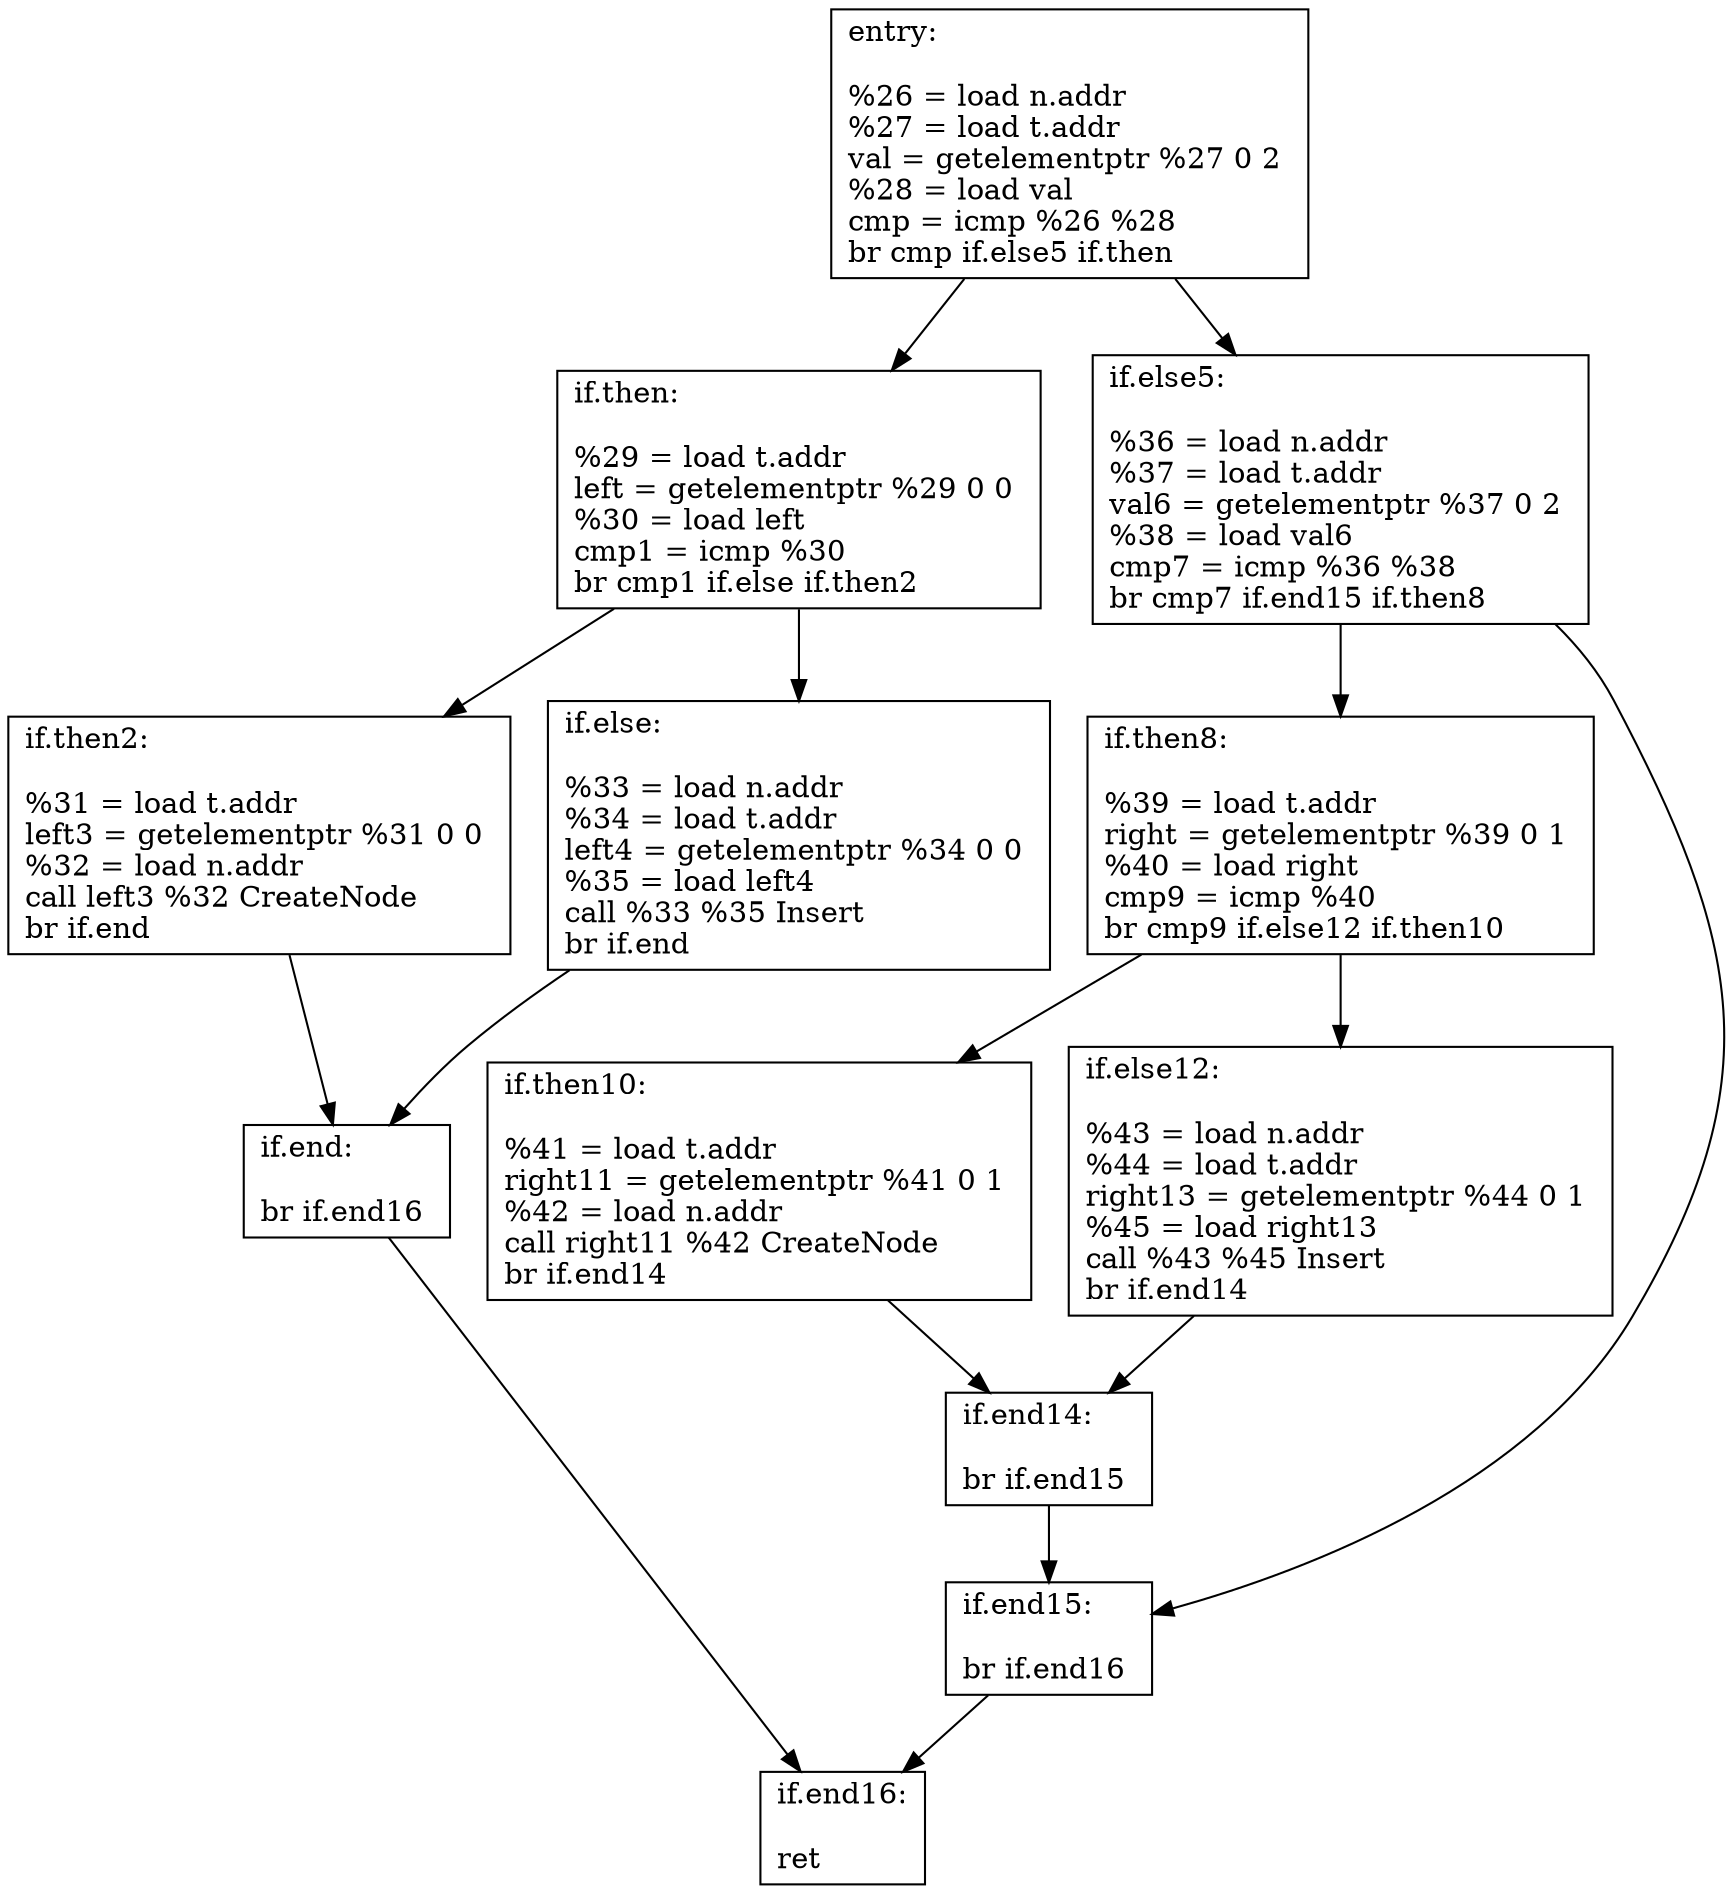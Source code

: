 digraph "CFG for 'Insert' function" {
	entry[shape=record,
		label="{entry:\l\l
			%26 = load n.addr \l
			%27 = load t.addr \l
			val = getelementptr %27 0 2 \l
			%28 = load val \l
			cmp = icmp %26 %28 \l
			br cmp if.else5 if.then \l
		}"
	];
	entry -> ifthen;
	entry -> ifelse5;
	ifthen[shape=record,
		label="{if.then:\l\l
			%29 = load t.addr \l
			left = getelementptr %29 0 0 \l
			%30 = load left \l
			cmp1 = icmp %30 \l
			br cmp1 if.else if.then2 \l
		}"
	];
	ifthen -> ifthen2;
	ifthen -> ifelse;
	ifthen2[shape=record,
		label="{if.then2:\l\l
			%31 = load t.addr \l
			left3 = getelementptr %31 0 0 \l
			%32 = load n.addr \l
			call left3 %32 CreateNode \l
			br if.end \l
		}"
	];
	ifthen2 -> ifend;
	ifelse[shape=record,
		label="{if.else:\l\l
			%33 = load n.addr \l
			%34 = load t.addr \l
			left4 = getelementptr %34 0 0 \l
			%35 = load left4 \l
			call %33 %35 Insert \l
			br if.end \l
		}"
	];
	ifelse -> ifend;
	ifend[shape=record,
		label="{if.end:\l\l
			br if.end16 \l
		}"
	];
	ifend -> ifend16;
	ifelse5[shape=record,
		label="{if.else5:\l\l
			%36 = load n.addr \l
			%37 = load t.addr \l
			val6 = getelementptr %37 0 2 \l
			%38 = load val6 \l
			cmp7 = icmp %36 %38 \l
			br cmp7 if.end15 if.then8 \l
		}"
	];
	ifelse5 -> ifthen8;
	ifelse5 -> ifend15;
	ifthen8[shape=record,
		label="{if.then8:\l\l
			%39 = load t.addr \l
			right = getelementptr %39 0 1 \l
			%40 = load right \l
			cmp9 = icmp %40 \l
			br cmp9 if.else12 if.then10 \l
		}"
	];
	ifthen8 -> ifthen10;
	ifthen8 -> ifelse12;
	ifthen10[shape=record,
		label="{if.then10:\l\l
			%41 = load t.addr \l
			right11 = getelementptr %41 0 1 \l
			%42 = load n.addr \l
			call right11 %42 CreateNode \l
			br if.end14 \l
		}"
	];
	ifthen10 -> ifend14;
	ifelse12[shape=record,
		label="{if.else12:\l\l
			%43 = load n.addr \l
			%44 = load t.addr \l
			right13 = getelementptr %44 0 1 \l
			%45 = load right13 \l
			call %43 %45 Insert \l
			br if.end14 \l
		}"
	];
	ifelse12 -> ifend14;
	ifend14[shape=record,
		label="{if.end14:\l\l
			br if.end15 \l
		}"
	];
	ifend14 -> ifend15;
	ifend15[shape=record,
		label="{if.end15:\l\l
			br if.end16 \l
		}"
	];
	ifend15 -> ifend16;
	ifend16[shape=record,
		label="{if.end16:\l\l
			ret \l
		}"
	];
}
